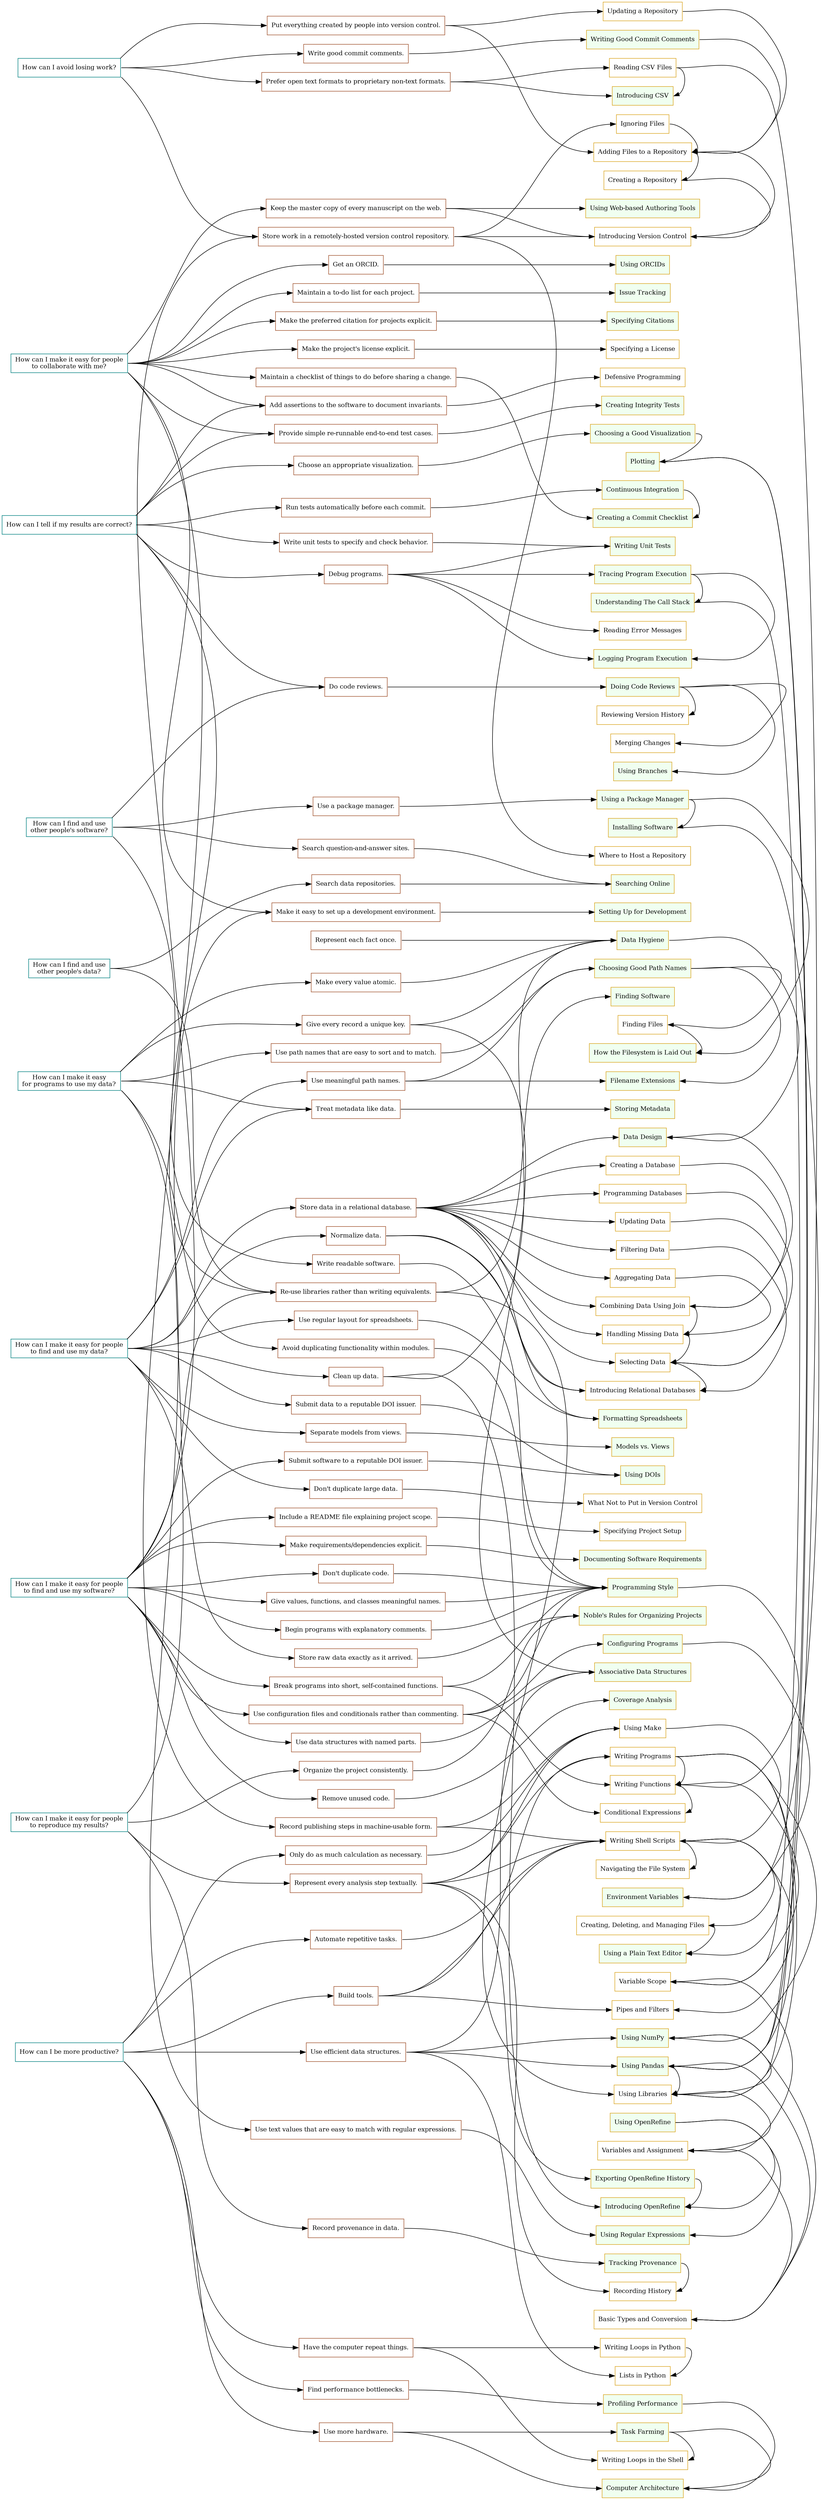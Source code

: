 // Where's open?
digraph scb {
	// Properties.
	rankdir = "LR";
	ranksep = "3 equally";
	node [shape="box", fontsize=12];

	// ----------------------------------------
	// Questions.
	// ----------------------------------------
	subgraph questions {
		node [color="teal"];
		rank = "same";
		q_avoid_losing_work [label="How can I avoid losing work?"];
		q_find_use_others_data [label="How can I find and use\nother people's data?"];
		q_find_use_others_software [label="How can I find and use\nother people's software?"];
		q_improve_productivity [label="How can I be more productive?"];
		q_make_collaboration_easy [label="How can I make it easy for people\nto collaborate with me?"];
		q_make_data_findable [label="How can I make it easy for people\nto find and use my data?"];
		q_make_data_usable_by_programs [label="How can I make it easy\nfor programs to use my data?"];
		q_make_software_findable_usable [label="How can I make it easy for people\nto find and use my software?"];
		q_results_correct [label="How can I tell if my results are correct?"];
		q_results_reproducible [label="How can I make it easy for people\nto reproduce my results?"];
	}

	// ----------------------------------------
	// Answers.
	// ----------------------------------------
	subgraph answers {
		node [color="sienna"];
		rank = "same";
		a_add_assertions [label="Add assertions to the software to document invariants."];
		a_add_human_work_to_repo [label="Put everything created by people into version control."];
		a_atomic_values [label="Make every value atomic."];
		a_automate_tasks [label="Automate repetitive tasks."];
		a_avoid_duplication [label="Avoid duplicating functionality within modules."];
		a_build_and_smoke_tests [label="Provide simple re-runnable end-to-end test cases."];
		a_build_tools [label="Build tools."];
		a_choose_visualization [label="Choose an appropriate visualization."];
		a_clean_up_data [label="Clean up data."];
		a_code_reviews [label="Do code reviews."];
		a_commit_checklist [label="Maintain a checklist of things to do before sharing a change."];
		a_consistent_project_organization [label="Organize the project consistently."];
		a_data_doi [label="Submit data to a reputable DOI issuer."];
		a_debugging [label="Debug programs."];
		a_document_function [label="Begin programs with explanatory comments."];
		a_dont_duplicate_code [label="Don't duplicate code."];
		a_dont_duplicate_large_data [label="Don't duplicate large data."];
		a_eliminate_redundant_calculation [label="Only do as much calculation as necessary."];
		a_explicit_requirements [label="Make requirements/dependencies explicit."];
		a_get_orcid [label="Get an ORCID."];
		a_give_code_meaningful_names [label="Give values, functions, and classes meaningful names."];
		a_good_commit_comments [label="Write good commit comments."];
		a_have_computer_repeat_things [label="Have the computer repeat things."];
		a_include_readme [label="Include a README file explaining project scope."];
		a_keys_for_records [label="Give every record a unique key."];
		a_master_manuscript_online [label="Keep the master copy of every manuscript on the web."];
		a_meaningful_path_names [label="Use meaningful path names."];
		a_normalize_data [label="Normalize data."];
		a_prefer_open_text [label="Prefer open text formats to proprietary non-text formats."];
		a_profile_performance [label="Find performance bottlenecks."];
		a_project_todo_list [label="Maintain a to-do list for each project."];
		a_record_analysis_steps_textually [label="Represent every analysis step textually."];
		a_record_data_provenance [label="Record provenance in data."];
		a_record_publishing_steps [label="Record publishing steps in machine-usable form."];
		a_regular_spreadsheet_layout [label="Use regular layout for spreadsheets."];
		a_remove_unused_code [label="Remove unused code."];
		a_represent_each_fact_once [label="Represent each fact once."];
		a_reuse_libraries [label="Re-use libraries rather than writing equivalents."];
		a_run_precommit_checks [label="Run tests automatically before each commit."];
		a_search_answer_sites [label="Search question-and-answer sites."];
		a_search_data_repositories [label="Search data repositories."];
		a_separate_models_from_views [label="Separate models from views."];
		a_set_up_development [label="Make it easy to set up a development environment."];
		a_software_doi [label="Submit software to a reputable DOI issuer."];
		a_sortable_matchable_path_names [label="Use path names that are easy to sort and to match."];
		a_specify_citation [label="Make the preferred citation for projects explicit."];
		a_specify_license [label="Make the project's license explicit."];
		a_store_raw_data [label="Store raw data exactly as it arrived."];
		a_store_work_remote_repo [label="Store work in a remotely-hosted version control repository."];
		a_treat_metadata_like_data [label="Treat metadata like data."];
		a_use_associative_data_structures [label="Use data structures with named parts."];
		a_use_more_hardware [label="Use more hardware."];
		a_use_config_files [label="Use configuration files and conditionals rather than commenting."];
		a_use_efficient_data_structures [label="Use efficient data structures."];
		a_use_functions [label="Break programs into short, self-contained functions."];
		a_use_matchable_text [label="Use text values that are easy to match with regular expressions."];
		a_use_package_manager [label="Use a package manager."];
		a_use_relational_database [label="Store data in a relational database."];
		a_write_readable_software [label="Write readable software."];
		a_write_unit_tests [label="Write unit tests to specify and check behavior."];
	}

	// ----------------------------------------
	// Topics.
	// ----------------------------------------
	subgraph topics {
		node [color="goldenrod"];
		rank = "same";
		t_add_to_repository [label="Adding Files to a Repository"];
		t_aggregating_data [label="Aggregating Data"];
		t_associative_structures [label="Associative Data Structures", fillcolor="honeydew", style="filled"];
		t_boilerplate_citation [label="Specifying Citations", fillcolor="honeydew", style="filled"];
		t_boilerplate_license [label="Specifying a License"];
		t_boilerplate_readme [label="Specifying Project Setup"];
		t_call_stack [label="Understanding The Call Stack", fillcolor="honeydew", style="filled"];
		t_choosing_good_path_names [label="Choosing Good Path Names", fillcolor="honeydew", style="filled"];
		t_choosing_repository_host [label="Where to Host a Repository"];
		t_choosing_visualization [label="Choosing a Good Visualization", fillcolor="honeydew", style="filled"];
		t_code_reviews [label="Doing Code Reviews", fillcolor="honeydew", style="filled"];
		t_commit_checklist [label="Creating a Commit Checklist", fillcolor="honeydew", style="filled"];
		t_computer_architecture [label="Computer Architecture", fillcolor="honeydew", style="filled"];
		t_conditionals [label="Conditional Expressions"];
		t_continuous_integration [label="Continuous Integration", fillcolor="honeydew", style="filled"];
		t_coverage [label="Coverage Analysis", fillcolor="honeydew", style="filled"];
		t_creating_database [label="Creating a Database"];
		t_creating_integrity_tests [label="Creating Integrity Tests", fillcolor="honeydew", style="filled"];
		t_creating_repository [label="Creating a Repository"];
		t_csv_intro [label="Introducing CSV", fillcolor="honeydew", style="filled"];
		t_data_design [label="Data Design", fillcolor="honeydew", style="filled"];
		t_data_hygiene [label="Data Hygiene", fillcolor="honeydew", style="filled"];
		t_data_types [label="Basic Types and Conversion"];
		t_defensive_programming [label="Defensive Programming"];
		t_documenting_requirements [label="Documenting Software Requirements", fillcolor="honeydew", style="filled"];
		t_environment_variables [label="Environment Variables", fillcolor="honeydew", style="filled"];
		t_exporting_openrefine_history [label="Exporting OpenRefine History", fillcolor="honeydew", style="filled"];
		t_filename_extensions [label="Filename Extensions", fillcolor="honeydew", style="filled"];
		t_filesystem_layout [label="How the Filesystem is Laid Out", fillcolor="honeydew", style="filled"];
		t_filtering_data [label="Filtering Data"];
		t_finding_files [label="Finding Files"];
		t_finding_software [label="Finding Software", fillcolor="honeydew", style="filled"];
		t_formatting_spreadsheets [label="Formatting Spreadsheets", fillcolor="honeydew", style="filled"];
		t_getting_doi [label="Using DOIs", fillcolor="honeydew", style="filled"];
		t_getting_orcid [label="Using ORCIDs", fillcolor="honeydew", style="filled"];
		t_good_commit_comments [label="Writing Good Commit Comments", fillcolor="honeydew", style="filled"];
		t_handling_missing_data [label="Handling Missing Data"];
		t_ignoring_files [label="Ignoring Files"];
		t_installing_software [label="Installing Software", fillcolor="honeydew", style="filled"];
		t_introducing_openrefine [label="Introducing OpenRefine", fillcolor="honeydew", style="filled"];
		t_introducing_relational_databases [label="Introducing Relational Databases"];
		t_issue_tracking [label="Issue Tracking", fillcolor="honeydew", style="filled"];
		t_joining_data [label="Combining Data Using Join"];
		t_logging [label="Logging Program Execution", fillcolor="honeydew", style="filled"];
		t_managing_files [label="Creating, Deleting, and Managing Files"];
		t_merging_changes [label="Merging Changes"];
		t_metadata [label="Storing Metadata", fillcolor="honeydew", style="filled"];
		t_models_vs_views [label="Models vs. Views", fillcolor="honeydew", style="filled"];
		t_navigating_file_system [label="Navigating the File System"];
		t_nobles_rules [label="Noble's Rules for Organizing Projects", fillcolor="honeydew", style="filled"];
		t_pipes_filters [label="Pipes and Filters"];
		t_plotting [label="Plotting", fillcolor="honeydew", style="filled"];
		t_profiling [label="Profiling Performance", fillcolor="honeydew", style="filled"];
		t_program_configuration [label="Configuring Programs", fillcolor="honeydew", style="filled"];
		t_programming_databases [label="Programming Databases"];
		t_programming_style [label="Programming Style", fillcolor="honeydew", style="filled"];
		t_python_lists [label="Lists in Python"];
		t_read_csv [label="Reading CSV Files"];
		t_reading_error_messages [label="Reading Error Messages"];
		t_recording_history [label="Recording History"];
		t_reviewing_version_history [label="Reviewing Version History"];
		t_search_online [label="Searching Online", fillcolor="honeydew", style="filled"];
		t_selecting_data [label="Selecting Data"];
		t_setting_up_for_development [label="Setting Up for Development", fillcolor="honeydew", style="filled"];
		t_task_farming [label="Task Farming", fillcolor="honeydew", style="filled"];
		t_trace_execution [label="Tracing Program Execution", fillcolor="honeydew", style="filled"];
		t_tracking_provenance [label="Tracking Provenance", fillcolor="honeydew", style="filled"];
		t_update_data [label="Updating Data"];
		t_update_repository [label="Updating a Repository"];
		t_use_package_manager [label="Using a Package Manager", fillcolor="honeydew", style="filled"];
		t_using_branches [label="Using Branches", fillcolor="honeydew", style="filled"];
		t_using_editor [label="Using a Plain Text Editor", fillcolor="honeydew", style="filled"];
		t_using_libraries [label="Using Libraries"];
		t_using_make [label="Using Make"];
		t_using_numpy [label="Using NumPy", fillcolor="honeydew", style="filled"];
		t_using_openrefine [label="Using OpenRefine", fillcolor="honeydew", style="filled"];
		t_using_pandas [label="Using Pandas", fillcolor="honeydew", style="filled"];
		t_using_regular_expressions [label="Using Regular Expressions", fillcolor="honeydew", style="filled"];
		t_using_web_authoring [label="Using Web-based Authoring Tools", fillcolor="honeydew", style="filled"];
		t_variable_scope [label="Variable Scope"];
		t_variables_assignment [label="Variables and Assignment"];
		t_version_control_intro [label="Introducing Version Control"];
		t_what_not_to_store [label="What Not to Put in Version Control"];
		t_writing_functions [label="Writing Functions"];
		t_writing_programs [label="Writing Programs"];
		t_writing_python_loops [label="Writing Loops in Python"];
		t_writing_shell_loops [label="Writing Loops in the Shell"];
		t_writing_shell_scripts [label="Writing Shell Scripts"];
		t_writing_unit_tests [label="Writing Unit Tests", fillcolor="honeydew", style="filled"];
	}

	// ----------------------------------------
	// Questions to answers.
	// ----------------------------------------

	q_avoid_losing_work:e -> a_good_commit_comments:w;
	q_avoid_losing_work:e -> a_prefer_open_text:w;
	q_avoid_losing_work:ne -> a_add_human_work_to_repo:w;
	q_avoid_losing_work:se -> a_store_work_remote_repo:w;
	q_find_use_others_data:e -> a_reuse_libraries:w;
	q_find_use_others_data:e -> a_search_data_repositories:w;
	q_find_use_others_software:e -> a_search_answer_sites:w;
	q_find_use_others_software:e -> a_use_package_manager:w;
	q_find_use_others_software:ne -> a_code_reviews:w;
	q_find_use_others_software:se -> a_reuse_libraries:w;
	q_improve_productivity:e -> a_build_tools:w;
	q_improve_productivity:ne -> a_eliminate_redundant_calculation:w;
	q_improve_productivity:se -> a_profile_performance:w;
	q_improve_productivity:ne -> a_automate_tasks:w;
	q_improve_productivity:e -> a_use_efficient_data_structures:w;
	q_improve_productivity:se -> a_have_computer_repeat_things:w;
	q_improve_productivity:se -> a_use_more_hardware:w;
	q_make_collaboration_easy:e -> a_add_assertions:w;
	q_make_collaboration_easy:e -> a_get_orcid:w;
	q_make_collaboration_easy:e -> a_project_todo_list:w;
	q_make_collaboration_easy:e -> a_specify_citation:w;
	q_make_collaboration_easy:e -> a_specify_license:w;
	q_make_collaboration_easy:e -> a_commit_checklist:w;
	q_make_collaboration_easy:ne -> a_master_manuscript_online:w;
	q_make_collaboration_easy:se -> a_build_and_smoke_tests:w;
	q_make_collaboration_easy:se -> a_record_publishing_steps:w;
	q_make_collaboration_easy:se -> a_set_up_development:w;
	q_make_data_findable:e -> a_normalize_data:w;
	q_make_data_findable:e -> a_regular_spreadsheet_layout:w;
	q_make_data_findable:e -> a_use_relational_database:w;
	q_make_data_findable:e -> a_clean_up_data:w;
	q_make_data_findable:e -> a_data_doi:w;
	q_make_data_findable:ne -> a_meaningful_path_names:w;
	q_make_data_findable:ne -> a_treat_metadata_like_data:w;
	q_make_data_findable:se -> a_dont_duplicate_large_data:w;
	q_make_data_findable:se -> a_separate_models_from_views:w;
	q_make_data_findable:se -> a_store_raw_data:w;
	q_make_data_usable_by_programs:ne -> a_atomic_values:w;
	q_make_data_usable_by_programs:se -> a_use_matchable_text:w;
	q_make_data_usable_by_programs:se -> a_avoid_duplication:w;
	q_make_data_usable_by_programs:ne -> a_keys_for_records:w;
	q_make_data_usable_by_programs:e -> a_sortable_matchable_path_names:w;
	q_make_data_usable_by_programs:e -> a_treat_metadata_like_data:w;
	q_make_software_findable_usable:e -> a_document_function:w;
	q_make_software_findable_usable:e -> a_dont_duplicate_code:w;
	q_make_software_findable_usable:e -> a_give_code_meaningful_names:w;
	q_make_software_findable_usable:se -> a_use_functions:w;
	q_make_software_findable_usable:ne -> a_explicit_requirements:w;
	q_make_software_findable_usable:ne -> a_include_readme:w;
	q_make_software_findable_usable:ne -> a_reuse_libraries:w;
	q_make_software_findable_usable:ne -> a_store_work_remote_repo:w;
	q_make_software_findable_usable:se -> a_remove_unused_code:w;
	q_make_software_findable_usable:ne -> a_software_doi:w;
	q_make_software_findable_usable:se -> a_use_associative_data_structures:w;
	q_make_software_findable_usable:se -> a_use_config_files:w;
	q_results_correct:e -> a_run_precommit_checks:w;
	q_results_correct:e -> a_write_unit_tests:w;
	q_results_correct:ne -> a_add_assertions:w;
	q_results_correct:ne -> a_build_and_smoke_tests:w;
	q_results_correct:ne -> a_choose_visualization:w;
	q_results_correct:se -> a_code_reviews:w;
	q_results_correct:se -> a_debugging:w;
	q_results_correct:se -> a_write_readable_software:w;
	q_results_reproducible:e -> a_consistent_project_organization:w;
	q_results_reproducible:se -> a_record_data_provenance:w;
	q_results_reproducible:ne -> a_set_up_development:w;
	q_results_reproducible:se -> a_record_analysis_steps_textually:w;

	// ----------------------------------------
	// Answers to topics.
	// ----------------------------------------

	a_add_assertions:e -> t_defensive_programming:w;
	a_add_human_work_to_repo:e -> t_add_to_repository:w;
	a_add_human_work_to_repo:e -> t_update_repository:w;
	a_atomic_values:e -> t_data_hygiene:w;
	a_automate_tasks:e -> t_writing_shell_scripts:w;
	a_avoid_duplication:e -> t_programming_style:w;
	a_build_and_smoke_tests:e -> t_creating_integrity_tests:w;
	a_build_tools:e -> t_pipes_filters:w;
	a_build_tools:e -> t_writing_programs:w;
	a_build_tools:e -> t_writing_shell_scripts:w;
	a_choose_visualization:e -> t_choosing_visualization:w;
	a_clean_up_data:e -> t_data_hygiene:w;
	a_clean_up_data:e -> t_introducing_openrefine:w;
	a_code_reviews:e -> t_code_reviews:w;
	a_commit_checklist:e -> t_commit_checklist:w;
	a_consistent_project_organization:e -> t_nobles_rules:w;
	a_data_doi:e -> t_getting_doi:w;
	a_debugging:e -> t_logging:w;
	a_debugging:e -> t_reading_error_messages:w;
	a_debugging:e -> t_trace_execution:w;
	a_debugging:e -> t_writing_unit_tests:w;
	a_document_function:e -> t_programming_style:w;
	a_dont_duplicate_code:e -> t_programming_style:w;
	a_dont_duplicate_large_data:e -> t_what_not_to_store:w;
	a_eliminate_redundant_calculation:e -> t_using_make:w;
	a_explicit_requirements:e -> t_documenting_requirements:w;
	a_get_orcid:e -> t_getting_orcid:w;
	a_give_code_meaningful_names:e -> t_programming_style:w;
	a_good_commit_comments:e -> t_good_commit_comments:w;
	a_have_computer_repeat_things:e -> t_writing_python_loops:w;
	a_have_computer_repeat_things:e -> t_writing_shell_loops:w;
	a_include_readme:e -> t_boilerplate_readme:w;
	a_keys_for_records:e -> t_associative_structures:w;
	a_keys_for_records:e -> t_data_hygiene:w;
	a_master_manuscript_online:e -> t_using_web_authoring:w;
	a_master_manuscript_online:e -> t_version_control_intro:w;
	a_meaningful_path_names:e -> t_choosing_good_path_names:w;
	a_meaningful_path_names:e -> t_filename_extensions:w;
	a_normalize_data:e -> t_formatting_spreadsheets:w;
	a_normalize_data:e -> t_introducing_relational_databases:w;
	a_prefer_open_text:e -> t_csv_intro:w;
	a_prefer_open_text:e -> t_read_csv:w;
	a_profile_performance:e -> t_profiling:w;
	a_project_todo_list:e -> t_issue_tracking:w;
	a_record_analysis_steps_textually:e -> t_exporting_openrefine_history:w;
	a_record_analysis_steps_textually:e -> t_recording_history:w;
	a_record_analysis_steps_textually:e -> t_using_make:w;
	a_record_analysis_steps_textually:e -> t_writing_programs:w;
	a_record_analysis_steps_textually:e -> t_writing_shell_scripts:w;
	a_record_data_provenance:e -> t_tracking_provenance:w;
	a_record_publishing_steps:e -> t_using_make:w;
	a_record_publishing_steps:e -> t_writing_shell_scripts:w;
	a_regular_spreadsheet_layout:e -> t_formatting_spreadsheets:w;
	a_remove_unused_code:e -> t_coverage:w;
	a_represent_each_fact_once:e -> t_data_hygiene:w;
	a_reuse_libraries:e -> t_finding_software:w;
	a_reuse_libraries:e -> t_using_libraries:w;
	a_run_precommit_checks:e -> t_continuous_integration:w;
	a_search_answer_sites:e -> t_search_online:w;
	a_search_data_repositories:e -> t_search_online:w;
	a_separate_models_from_views:e -> t_models_vs_views:w;
	a_set_up_development:e -> t_setting_up_for_development:w;
	a_software_doi:e -> t_getting_doi:w;
	a_sortable_matchable_path_names:e -> t_choosing_good_path_names:w;
	a_specify_citation:e -> t_boilerplate_citation:w;
	a_specify_license:e -> t_boilerplate_license:w;
	a_store_raw_data:e -> t_nobles_rules:w;
	a_store_work_remote_repo:e -> t_choosing_repository_host:w;
	a_store_work_remote_repo:e -> t_ignoring_files:w;
	a_store_work_remote_repo:e -> t_version_control_intro:w;
	a_treat_metadata_like_data:e -> t_metadata:w;
	a_use_associative_data_structures:e -> t_associative_structures:w;
	a_use_config_files:e -> t_conditionals:w;
	a_use_config_files:e -> t_program_configuration:w;
	a_use_config_files:e -> t_programming_style:w;
	a_use_efficient_data_structures:e -> t_associative_structures:w;
	a_use_efficient_data_structures:e -> t_python_lists:w;
	a_use_efficient_data_structures:e -> t_using_numpy:w;
	a_use_efficient_data_structures:e -> t_using_pandas:w;
	a_use_functions:e -> t_programming_style:w;
	a_use_functions:e -> t_writing_functions:w;
	a_use_matchable_text:e -> t_using_regular_expressions:w;
	a_use_more_hardware:e -> t_computer_architecture:w;
	a_use_more_hardware:e -> t_task_farming:w;
	a_use_package_manager:e -> t_use_package_manager:w;
	a_use_relational_database:e -> t_aggregating_data:w;
	a_use_relational_database:e -> t_creating_database:w;
	a_use_relational_database:e -> t_data_design:w;
	a_use_relational_database:e -> t_filtering_data:w;
	a_use_relational_database:e -> t_handling_missing_data:w;
	a_use_relational_database:e -> t_introducing_relational_databases:w;
	a_use_relational_database:e -> t_joining_data:w;
	a_use_relational_database:e -> t_programming_databases:w;
	a_use_relational_database:e -> t_selecting_data:w;
	a_use_relational_database:e -> t_update_data:w;
	a_write_readable_software:e -> t_programming_style:w;
	a_write_unit_tests:e -> t_writing_unit_tests:w;

	// ----------------------------------------
	// Topics to topics.
	// ----------------------------------------

	t_add_to_repository:e -> t_creating_repository:e;
	t_add_to_repository:e -> t_version_control_intro:e;
	t_aggregating_data:e -> t_handling_missing_data:e;
	t_call_stack:e -> t_variable_scope:e;
	t_choosing_good_path_names:e -> t_filename_extensions:e;
	t_choosing_good_path_names:e -> t_finding_files:e;
	t_choosing_visualization:e -> t_plotting:e;
	t_code_reviews:e -> t_merging_changes:e;
	t_code_reviews:e -> t_reviewing_version_history:e;
	t_code_reviews:e -> t_using_branches:e;
	t_continuous_integration:e -> t_commit_checklist:e;
	t_creating_database:e -> t_joining_data:e;
	t_creating_repository:e -> t_version_control_intro:e;
	t_data_design:e -> t_joining_data:e;
	t_data_hygiene:e -> t_data_design:e;
	t_data_types:e -> t_variables_assignment:e;
	t_exporting_openrefine_history:e -> t_introducing_openrefine:e;
	t_filtering_data:e -> t_introducing_relational_databases:e;
	t_finding_files:e -> t_filesystem_layout:e;
	t_good_commit_comments:e -> t_add_to_repository:e;
	t_handling_missing_data:e -> t_selecting_data:e;
	t_ignoring_files:e -> t_add_to_repository:e;
	t_installing_software:e -> t_environment_variables:e;
	t_joining_data:e -> t_handling_missing_data:e;
	t_managing_files:e -> t_using_editor:e;
	t_plotting:e -> t_using_libraries:e;
	t_plotting:e -> t_using_pandas:e;
	t_profiling:e -> t_computer_architecture:e;
	t_program_configuration:e -> t_environment_variables:e;
	t_programming_databases:e -> t_selecting_data:e;
	t_programming_style:e -> t_writing_functions:e;
	t_read_csv:e -> t_csv_intro:e;
	t_read_csv:e -> t_using_pandas:e;
	t_selecting_data:e -> t_introducing_relational_databases:e;
	t_task_farming:e -> t_computer_architecture:e;
	t_task_farming:e -> t_writing_shell_loops:e;
	t_trace_execution:e -> t_call_stack:e;
	t_trace_execution:e -> t_logging:e;
	t_tracking_provenance:e -> t_recording_history:e;
	t_update_data:e -> t_selecting_data:e;
	t_update_repository:e -> t_add_to_repository:e;
	t_use_package_manager:e -> t_filesystem_layout:e;
	t_use_package_manager:e -> t_installing_software:e;
	t_using_libraries:e -> t_variables_assignment:e;
	t_using_make:e -> t_writing_shell_scripts:e;
	t_using_numpy:e -> t_data_types:e;
	t_using_numpy:e -> t_using_libraries:e;
	t_using_openrefine:e -> t_introducing_openrefine:e;
	t_using_openrefine:e -> t_using_regular_expressions:e;
	t_using_pandas:e -> t_data_types:e;
	t_using_pandas:e -> t_using_libraries:e;
	t_variable_scope:e -> t_variables_assignment:e;
	t_writing_functions:e -> t_conditionals:e;
	t_writing_functions:e -> t_variable_scope:e;
	t_writing_programs:e -> t_using_libraries:e;
	t_writing_programs:e -> t_using_numpy:e;
	t_writing_programs:e -> t_using_pandas:e;
	t_writing_programs:e -> t_writing_functions:e;
	t_writing_python_loops:e -> t_python_lists:e;
	t_writing_shell_scripts:e -> t_managing_files:e;
	t_writing_shell_scripts:e -> t_navigating_file_system:e;
	t_writing_shell_scripts:e -> t_pipes_filters:e;
	t_writing_shell_scripts:e -> t_using_editor:e;
}
